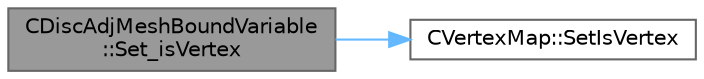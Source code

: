 digraph "CDiscAdjMeshBoundVariable::Set_isVertex"
{
 // LATEX_PDF_SIZE
  bgcolor="transparent";
  edge [fontname=Helvetica,fontsize=10,labelfontname=Helvetica,labelfontsize=10];
  node [fontname=Helvetica,fontsize=10,shape=box,height=0.2,width=0.4];
  rankdir="LR";
  Node1 [id="Node000001",label="CDiscAdjMeshBoundVariable\l::Set_isVertex",height=0.2,width=0.4,color="gray40", fillcolor="grey60", style="filled", fontcolor="black",tooltip="Set whether a node is on the boundary."];
  Node1 -> Node2 [id="edge1_Node000001_Node000002",color="steelblue1",style="solid",tooltip=" "];
  Node2 [id="Node000002",label="CVertexMap::SetIsVertex",height=0.2,width=0.4,color="grey40", fillcolor="white", style="filled",URL="$classCVertexMap.html#a8bdb008951837b3c0db763ec36828f69",tooltip="Set the vertex status of a point."];
}
